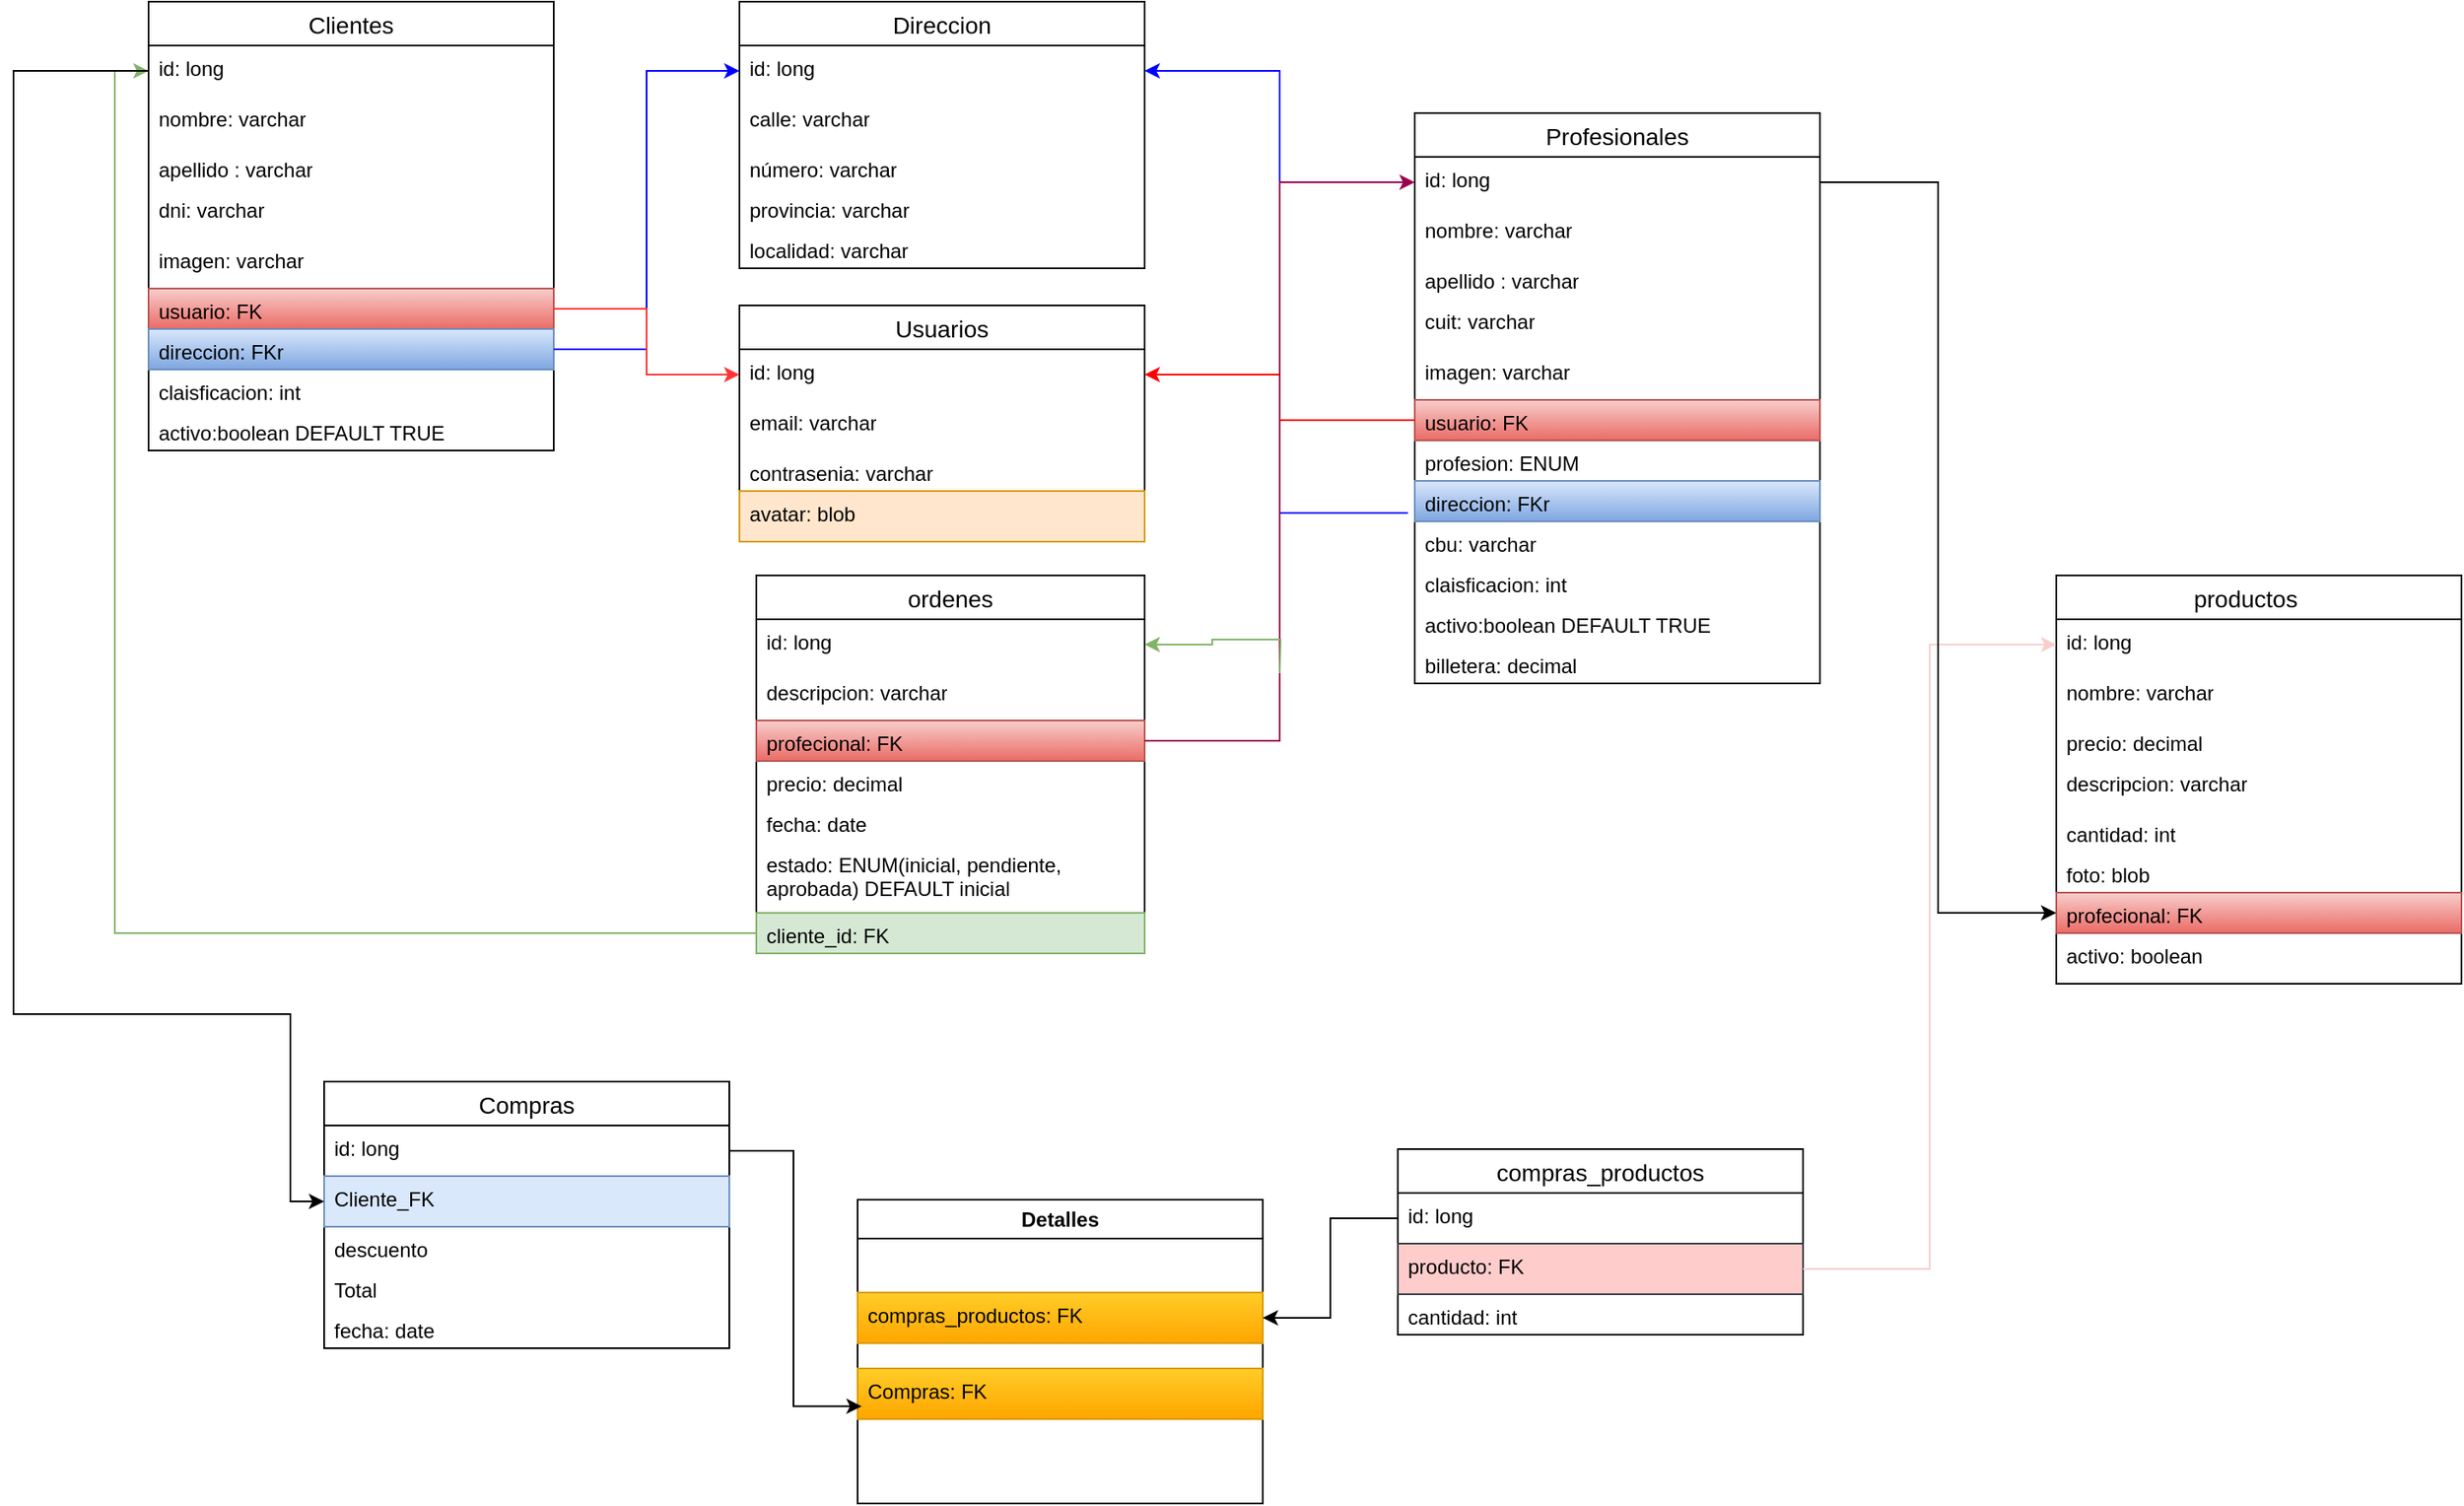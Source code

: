 <mxfile version="24.0.5" type="device">
  <diagram name="Página-1" id="OhLN4CfPw5EbJLbGFx0G">
    <mxGraphModel dx="2117" dy="522" grid="1" gridSize="10" guides="1" tooltips="1" connect="1" arrows="1" fold="1" page="1" pageScale="1" pageWidth="827" pageHeight="1169" math="0" shadow="0">
      <root>
        <mxCell id="0" />
        <mxCell id="1" parent="0" />
        <mxCell id="5h6gD63ZJwvLhJhtUFyL-3" value="Clientes" style="swimlane;fontStyle=0;childLayout=stackLayout;horizontal=1;startSize=26;horizontalStack=0;resizeParent=1;resizeParentMax=0;resizeLast=0;collapsible=1;marginBottom=0;align=center;fontSize=14;" parent="1" vertex="1">
          <mxGeometry x="70" y="80" width="240" height="266" as="geometry" />
        </mxCell>
        <mxCell id="5h6gD63ZJwvLhJhtUFyL-4" value="id: long" style="text;strokeColor=none;fillColor=none;spacingLeft=4;spacingRight=4;overflow=hidden;rotatable=0;points=[[0,0.5],[1,0.5]];portConstraint=eastwest;fontSize=12;whiteSpace=wrap;html=1;" parent="5h6gD63ZJwvLhJhtUFyL-3" vertex="1">
          <mxGeometry y="26" width="240" height="30" as="geometry" />
        </mxCell>
        <mxCell id="5h6gD63ZJwvLhJhtUFyL-5" value="nombre: varchar" style="text;strokeColor=none;fillColor=none;spacingLeft=4;spacingRight=4;overflow=hidden;rotatable=0;points=[[0,0.5],[1,0.5]];portConstraint=eastwest;fontSize=12;whiteSpace=wrap;html=1;" parent="5h6gD63ZJwvLhJhtUFyL-3" vertex="1">
          <mxGeometry y="56" width="240" height="30" as="geometry" />
        </mxCell>
        <mxCell id="5h6gD63ZJwvLhJhtUFyL-6" value="apellido : varchar" style="text;strokeColor=none;fillColor=none;spacingLeft=4;spacingRight=4;overflow=hidden;rotatable=0;points=[[0,0.5],[1,0.5]];portConstraint=eastwest;fontSize=12;whiteSpace=wrap;html=1;" parent="5h6gD63ZJwvLhJhtUFyL-3" vertex="1">
          <mxGeometry y="86" width="240" height="24" as="geometry" />
        </mxCell>
        <mxCell id="5h6gD63ZJwvLhJhtUFyL-7" value="dni: varchar" style="text;strokeColor=none;fillColor=none;spacingLeft=4;spacingRight=4;overflow=hidden;rotatable=0;points=[[0,0.5],[1,0.5]];portConstraint=eastwest;fontSize=12;whiteSpace=wrap;html=1;" parent="5h6gD63ZJwvLhJhtUFyL-3" vertex="1">
          <mxGeometry y="110" width="240" height="30" as="geometry" />
        </mxCell>
        <mxCell id="XZwyygb9J_0dF2NHPuty-4" value="imagen: varchar" style="text;spacingLeft=4;spacingRight=4;overflow=hidden;rotatable=0;points=[[0,0.5],[1,0.5]];portConstraint=eastwest;fontSize=12;whiteSpace=wrap;html=1;" parent="5h6gD63ZJwvLhJhtUFyL-3" vertex="1">
          <mxGeometry y="140" width="240" height="30" as="geometry" />
        </mxCell>
        <mxCell id="5h6gD63ZJwvLhJhtUFyL-24" value="usuario: FK" style="text;strokeColor=#b85450;fillColor=#f8cecc;spacingLeft=4;spacingRight=4;overflow=hidden;rotatable=0;points=[[0,0.5],[1,0.5]];portConstraint=eastwest;fontSize=12;whiteSpace=wrap;html=1;gradientColor=#ea6b66;" parent="5h6gD63ZJwvLhJhtUFyL-3" vertex="1">
          <mxGeometry y="170" width="240" height="24" as="geometry" />
        </mxCell>
        <mxCell id="5h6gD63ZJwvLhJhtUFyL-8" value="direccion: FKr" style="text;strokeColor=#6c8ebf;fillColor=#dae8fc;spacingLeft=4;spacingRight=4;overflow=hidden;rotatable=0;points=[[0,0.5],[1,0.5]];portConstraint=eastwest;fontSize=12;whiteSpace=wrap;html=1;gradientColor=#7ea6e0;" parent="5h6gD63ZJwvLhJhtUFyL-3" vertex="1">
          <mxGeometry y="194" width="240" height="24" as="geometry" />
        </mxCell>
        <mxCell id="5h6gD63ZJwvLhJhtUFyL-73" value="claisficacion: int&amp;nbsp;&amp;nbsp;&amp;nbsp;&amp;nbsp;&amp;nbsp;&amp;nbsp;&amp;nbsp;&amp;nbsp;&amp;nbsp;&amp;nbsp; " style="text;strokeColor=none;fillColor=none;spacingLeft=4;spacingRight=4;overflow=hidden;rotatable=0;points=[[0,0.5],[1,0.5]];portConstraint=eastwest;fontSize=12;whiteSpace=wrap;html=1;" parent="5h6gD63ZJwvLhJhtUFyL-3" vertex="1">
          <mxGeometry y="218" width="240" height="24" as="geometry" />
        </mxCell>
        <mxCell id="zGZ2m8Iwme6kOGz4YDEs-1" value="activo:boolean DEFAULT TRUE " style="text;spacingLeft=4;spacingRight=4;overflow=hidden;rotatable=0;points=[[0,0.5],[1,0.5]];portConstraint=eastwest;fontSize=12;whiteSpace=wrap;html=1;" parent="5h6gD63ZJwvLhJhtUFyL-3" vertex="1">
          <mxGeometry y="242" width="240" height="24" as="geometry" />
        </mxCell>
        <mxCell id="5h6gD63ZJwvLhJhtUFyL-9" value="Direccion" style="swimlane;fontStyle=0;childLayout=stackLayout;horizontal=1;startSize=26;horizontalStack=0;resizeParent=1;resizeParentMax=0;resizeLast=0;collapsible=1;marginBottom=0;align=center;fontSize=14;" parent="1" vertex="1">
          <mxGeometry x="420" y="80" width="240" height="158" as="geometry" />
        </mxCell>
        <mxCell id="5h6gD63ZJwvLhJhtUFyL-10" value="id: long" style="text;strokeColor=none;fillColor=none;spacingLeft=4;spacingRight=4;overflow=hidden;rotatable=0;points=[[0,0.5],[1,0.5]];portConstraint=eastwest;fontSize=12;whiteSpace=wrap;html=1;" parent="5h6gD63ZJwvLhJhtUFyL-9" vertex="1">
          <mxGeometry y="26" width="240" height="30" as="geometry" />
        </mxCell>
        <mxCell id="5h6gD63ZJwvLhJhtUFyL-11" value="calle: varchar" style="text;strokeColor=none;fillColor=none;spacingLeft=4;spacingRight=4;overflow=hidden;rotatable=0;points=[[0,0.5],[1,0.5]];portConstraint=eastwest;fontSize=12;whiteSpace=wrap;html=1;" parent="5h6gD63ZJwvLhJhtUFyL-9" vertex="1">
          <mxGeometry y="56" width="240" height="30" as="geometry" />
        </mxCell>
        <mxCell id="5h6gD63ZJwvLhJhtUFyL-14" value="número: varchar" style="text;strokeColor=none;fillColor=none;spacingLeft=4;spacingRight=4;overflow=hidden;rotatable=0;points=[[0,0.5],[1,0.5]];portConstraint=eastwest;fontSize=12;whiteSpace=wrap;html=1;" parent="5h6gD63ZJwvLhJhtUFyL-9" vertex="1">
          <mxGeometry y="86" width="240" height="24" as="geometry" />
        </mxCell>
        <mxCell id="5h6gD63ZJwvLhJhtUFyL-21" value="provincia: varchar" style="text;strokeColor=none;fillColor=none;spacingLeft=4;spacingRight=4;overflow=hidden;rotatable=0;points=[[0,0.5],[1,0.5]];portConstraint=eastwest;fontSize=12;whiteSpace=wrap;html=1;" parent="5h6gD63ZJwvLhJhtUFyL-9" vertex="1">
          <mxGeometry y="110" width="240" height="24" as="geometry" />
        </mxCell>
        <mxCell id="5h6gD63ZJwvLhJhtUFyL-12" value="localidad: varchar" style="text;strokeColor=none;fillColor=none;spacingLeft=4;spacingRight=4;overflow=hidden;rotatable=0;points=[[0,0.5],[1,0.5]];portConstraint=eastwest;fontSize=12;whiteSpace=wrap;html=1;" parent="5h6gD63ZJwvLhJhtUFyL-9" vertex="1">
          <mxGeometry y="134" width="240" height="24" as="geometry" />
        </mxCell>
        <mxCell id="5h6gD63ZJwvLhJhtUFyL-23" style="edgeStyle=orthogonalEdgeStyle;rounded=0;orthogonalLoop=1;jettySize=auto;html=1;entryX=0;entryY=0.5;entryDx=0;entryDy=0;strokeColor=#0000FF;" parent="1" source="5h6gD63ZJwvLhJhtUFyL-8" target="5h6gD63ZJwvLhJhtUFyL-10" edge="1">
          <mxGeometry relative="1" as="geometry" />
        </mxCell>
        <mxCell id="5h6gD63ZJwvLhJhtUFyL-25" value="Usuarios" style="swimlane;fontStyle=0;childLayout=stackLayout;horizontal=1;startSize=26;horizontalStack=0;resizeParent=1;resizeParentMax=0;resizeLast=0;collapsible=1;marginBottom=0;align=center;fontSize=14;" parent="1" vertex="1">
          <mxGeometry x="420" y="260" width="240" height="140" as="geometry" />
        </mxCell>
        <mxCell id="5h6gD63ZJwvLhJhtUFyL-26" value="id: long" style="text;strokeColor=none;fillColor=none;spacingLeft=4;spacingRight=4;overflow=hidden;rotatable=0;points=[[0,0.5],[1,0.5]];portConstraint=eastwest;fontSize=12;whiteSpace=wrap;html=1;" parent="5h6gD63ZJwvLhJhtUFyL-25" vertex="1">
          <mxGeometry y="26" width="240" height="30" as="geometry" />
        </mxCell>
        <mxCell id="5h6gD63ZJwvLhJhtUFyL-27" value="email: varchar" style="text;strokeColor=none;fillColor=none;spacingLeft=4;spacingRight=4;overflow=hidden;rotatable=0;points=[[0,0.5],[1,0.5]];portConstraint=eastwest;fontSize=12;whiteSpace=wrap;html=1;" parent="5h6gD63ZJwvLhJhtUFyL-25" vertex="1">
          <mxGeometry y="56" width="240" height="30" as="geometry" />
        </mxCell>
        <mxCell id="5h6gD63ZJwvLhJhtUFyL-28" value="contrasenia: varchar" style="text;strokeColor=none;fillColor=none;spacingLeft=4;spacingRight=4;overflow=hidden;rotatable=0;points=[[0,0.5],[1,0.5]];portConstraint=eastwest;fontSize=12;whiteSpace=wrap;html=1;" parent="5h6gD63ZJwvLhJhtUFyL-25" vertex="1">
          <mxGeometry y="86" width="240" height="24" as="geometry" />
        </mxCell>
        <mxCell id="XZwyygb9J_0dF2NHPuty-3" value="avatar: blob" style="text;strokeColor=#d79b00;fillColor=#ffe6cc;spacingLeft=4;spacingRight=4;overflow=hidden;rotatable=0;points=[[0,0.5],[1,0.5]];portConstraint=eastwest;fontSize=12;whiteSpace=wrap;html=1;" parent="5h6gD63ZJwvLhJhtUFyL-25" vertex="1">
          <mxGeometry y="110" width="240" height="30" as="geometry" />
        </mxCell>
        <mxCell id="5h6gD63ZJwvLhJhtUFyL-31" style="edgeStyle=orthogonalEdgeStyle;rounded=0;orthogonalLoop=1;jettySize=auto;html=1;exitX=1;exitY=0.5;exitDx=0;exitDy=0;entryX=0;entryY=0.5;entryDx=0;entryDy=0;strokeColor=#FF3333;" parent="1" source="5h6gD63ZJwvLhJhtUFyL-24" target="5h6gD63ZJwvLhJhtUFyL-26" edge="1">
          <mxGeometry relative="1" as="geometry" />
        </mxCell>
        <mxCell id="5h6gD63ZJwvLhJhtUFyL-32" value="Profesionales" style="swimlane;fontStyle=0;childLayout=stackLayout;horizontal=1;startSize=26;horizontalStack=0;resizeParent=1;resizeParentMax=0;resizeLast=0;collapsible=1;marginBottom=0;align=center;fontSize=14;" parent="1" vertex="1">
          <mxGeometry x="820" y="146" width="240" height="338" as="geometry" />
        </mxCell>
        <mxCell id="5h6gD63ZJwvLhJhtUFyL-33" value="id: long" style="text;strokeColor=none;fillColor=none;spacingLeft=4;spacingRight=4;overflow=hidden;rotatable=0;points=[[0,0.5],[1,0.5]];portConstraint=eastwest;fontSize=12;whiteSpace=wrap;html=1;" parent="5h6gD63ZJwvLhJhtUFyL-32" vertex="1">
          <mxGeometry y="26" width="240" height="30" as="geometry" />
        </mxCell>
        <mxCell id="5h6gD63ZJwvLhJhtUFyL-34" value="nombre: varchar" style="text;strokeColor=none;fillColor=none;spacingLeft=4;spacingRight=4;overflow=hidden;rotatable=0;points=[[0,0.5],[1,0.5]];portConstraint=eastwest;fontSize=12;whiteSpace=wrap;html=1;" parent="5h6gD63ZJwvLhJhtUFyL-32" vertex="1">
          <mxGeometry y="56" width="240" height="30" as="geometry" />
        </mxCell>
        <mxCell id="5h6gD63ZJwvLhJhtUFyL-35" value="apellido : varchar" style="text;strokeColor=none;fillColor=none;spacingLeft=4;spacingRight=4;overflow=hidden;rotatable=0;points=[[0,0.5],[1,0.5]];portConstraint=eastwest;fontSize=12;whiteSpace=wrap;html=1;" parent="5h6gD63ZJwvLhJhtUFyL-32" vertex="1">
          <mxGeometry y="86" width="240" height="24" as="geometry" />
        </mxCell>
        <mxCell id="5h6gD63ZJwvLhJhtUFyL-36" value="cuit: varchar" style="text;strokeColor=none;fillColor=none;spacingLeft=4;spacingRight=4;overflow=hidden;rotatable=0;points=[[0,0.5],[1,0.5]];portConstraint=eastwest;fontSize=12;whiteSpace=wrap;html=1;" parent="5h6gD63ZJwvLhJhtUFyL-32" vertex="1">
          <mxGeometry y="110" width="240" height="30" as="geometry" />
        </mxCell>
        <mxCell id="XZwyygb9J_0dF2NHPuty-5" value="imagen: varchar" style="text;spacingLeft=4;spacingRight=4;overflow=hidden;rotatable=0;points=[[0,0.5],[1,0.5]];portConstraint=eastwest;fontSize=12;whiteSpace=wrap;html=1;" parent="5h6gD63ZJwvLhJhtUFyL-32" vertex="1">
          <mxGeometry y="140" width="240" height="30" as="geometry" />
        </mxCell>
        <mxCell id="5h6gD63ZJwvLhJhtUFyL-37" value="usuario: FK" style="text;strokeColor=#b85450;fillColor=#f8cecc;spacingLeft=4;spacingRight=4;overflow=hidden;rotatable=0;points=[[0,0.5],[1,0.5]];portConstraint=eastwest;fontSize=12;whiteSpace=wrap;html=1;gradientColor=#ea6b66;" parent="5h6gD63ZJwvLhJhtUFyL-32" vertex="1">
          <mxGeometry y="170" width="240" height="24" as="geometry" />
        </mxCell>
        <mxCell id="5h6gD63ZJwvLhJhtUFyL-65" value="profesion: ENUM " style="text;spacingLeft=4;spacingRight=4;overflow=hidden;rotatable=0;points=[[0,0.5],[1,0.5]];portConstraint=eastwest;fontSize=12;whiteSpace=wrap;html=1;" parent="5h6gD63ZJwvLhJhtUFyL-32" vertex="1">
          <mxGeometry y="194" width="240" height="24" as="geometry" />
        </mxCell>
        <mxCell id="5h6gD63ZJwvLhJhtUFyL-38" value="direccion: FKr" style="text;strokeColor=#6c8ebf;fillColor=#dae8fc;spacingLeft=4;spacingRight=4;overflow=hidden;rotatable=0;points=[[0,0.5],[1,0.5]];portConstraint=eastwest;fontSize=12;whiteSpace=wrap;html=1;gradientColor=#7ea6e0;" parent="5h6gD63ZJwvLhJhtUFyL-32" vertex="1">
          <mxGeometry y="218" width="240" height="24" as="geometry" />
        </mxCell>
        <mxCell id="5h6gD63ZJwvLhJhtUFyL-72" value="cbu: varchar " style="text;strokeColor=none;fillColor=none;spacingLeft=4;spacingRight=4;overflow=hidden;rotatable=0;points=[[0,0.5],[1,0.5]];portConstraint=eastwest;fontSize=12;whiteSpace=wrap;html=1;" parent="5h6gD63ZJwvLhJhtUFyL-32" vertex="1">
          <mxGeometry y="242" width="240" height="24" as="geometry" />
        </mxCell>
        <mxCell id="5h6gD63ZJwvLhJhtUFyL-70" value="claisficacion: int&amp;nbsp;&amp;nbsp;&amp;nbsp;&amp;nbsp;&amp;nbsp;&amp;nbsp;&amp;nbsp;&amp;nbsp;&amp;nbsp;&amp;nbsp; " style="text;strokeColor=none;fillColor=none;spacingLeft=4;spacingRight=4;overflow=hidden;rotatable=0;points=[[0,0.5],[1,0.5]];portConstraint=eastwest;fontSize=12;whiteSpace=wrap;html=1;" parent="5h6gD63ZJwvLhJhtUFyL-32" vertex="1">
          <mxGeometry y="266" width="240" height="24" as="geometry" />
        </mxCell>
        <mxCell id="zGZ2m8Iwme6kOGz4YDEs-2" value="activo:boolean DEFAULT TRUE " style="text;spacingLeft=4;spacingRight=4;overflow=hidden;rotatable=0;points=[[0,0.5],[1,0.5]];portConstraint=eastwest;fontSize=12;whiteSpace=wrap;html=1;" parent="5h6gD63ZJwvLhJhtUFyL-32" vertex="1">
          <mxGeometry y="290" width="240" height="24" as="geometry" />
        </mxCell>
        <mxCell id="bHv3H_Zw6gMLiPo8IB2v-1" value="billetera: decimal" style="text;spacingLeft=4;spacingRight=4;overflow=hidden;rotatable=0;points=[[0,0.5],[1,0.5]];portConstraint=eastwest;fontSize=12;whiteSpace=wrap;html=1;" parent="5h6gD63ZJwvLhJhtUFyL-32" vertex="1">
          <mxGeometry y="314" width="240" height="24" as="geometry" />
        </mxCell>
        <mxCell id="5h6gD63ZJwvLhJhtUFyL-39" style="edgeStyle=orthogonalEdgeStyle;rounded=0;orthogonalLoop=1;jettySize=auto;html=1;exitX=-0.017;exitY=0.792;exitDx=0;exitDy=0;strokeColor=#0000FF;exitPerimeter=0;" parent="1" source="5h6gD63ZJwvLhJhtUFyL-38" target="5h6gD63ZJwvLhJhtUFyL-10" edge="1">
          <mxGeometry relative="1" as="geometry" />
        </mxCell>
        <mxCell id="5h6gD63ZJwvLhJhtUFyL-40" style="edgeStyle=orthogonalEdgeStyle;rounded=0;orthogonalLoop=1;jettySize=auto;html=1;exitX=0;exitY=0.5;exitDx=0;exitDy=0;entryX=1;entryY=0.5;entryDx=0;entryDy=0;strokeColor=#FF0000;" parent="1" source="5h6gD63ZJwvLhJhtUFyL-37" target="5h6gD63ZJwvLhJhtUFyL-26" edge="1">
          <mxGeometry relative="1" as="geometry" />
        </mxCell>
        <mxCell id="5h6gD63ZJwvLhJhtUFyL-41" value="productos     " style="swimlane;fontStyle=0;childLayout=stackLayout;horizontal=1;startSize=26;horizontalStack=0;resizeParent=1;resizeParentMax=0;resizeLast=0;collapsible=1;marginBottom=0;align=center;fontSize=14;" parent="1" vertex="1">
          <mxGeometry x="1200" y="420" width="240" height="242" as="geometry" />
        </mxCell>
        <mxCell id="5h6gD63ZJwvLhJhtUFyL-42" value="id: long" style="text;strokeColor=none;fillColor=none;spacingLeft=4;spacingRight=4;overflow=hidden;rotatable=0;points=[[0,0.5],[1,0.5]];portConstraint=eastwest;fontSize=12;whiteSpace=wrap;html=1;" parent="5h6gD63ZJwvLhJhtUFyL-41" vertex="1">
          <mxGeometry y="26" width="240" height="30" as="geometry" />
        </mxCell>
        <mxCell id="5h6gD63ZJwvLhJhtUFyL-43" value="nombre: varchar" style="text;strokeColor=none;fillColor=none;spacingLeft=4;spacingRight=4;overflow=hidden;rotatable=0;points=[[0,0.5],[1,0.5]];portConstraint=eastwest;fontSize=12;whiteSpace=wrap;html=1;" parent="5h6gD63ZJwvLhJhtUFyL-41" vertex="1">
          <mxGeometry y="56" width="240" height="30" as="geometry" />
        </mxCell>
        <mxCell id="5h6gD63ZJwvLhJhtUFyL-44" value="&lt;div&gt;precio: decimal&lt;/div&gt;&lt;div&gt;&lt;br&gt; &lt;/div&gt;" style="text;spacingLeft=4;spacingRight=4;overflow=hidden;rotatable=0;points=[[0,0.5],[1,0.5]];portConstraint=eastwest;fontSize=12;whiteSpace=wrap;html=1;" parent="5h6gD63ZJwvLhJhtUFyL-41" vertex="1">
          <mxGeometry y="86" width="240" height="24" as="geometry" />
        </mxCell>
        <mxCell id="5h6gD63ZJwvLhJhtUFyL-45" value="descripcion: varchar" style="text;strokeColor=none;fillColor=none;spacingLeft=4;spacingRight=4;overflow=hidden;rotatable=0;points=[[0,0.5],[1,0.5]];portConstraint=eastwest;fontSize=12;whiteSpace=wrap;html=1;" parent="5h6gD63ZJwvLhJhtUFyL-41" vertex="1">
          <mxGeometry y="110" width="240" height="30" as="geometry" />
        </mxCell>
        <mxCell id="5h6gD63ZJwvLhJhtUFyL-46" value="cantidad: int" style="text;strokeColor=none;fillColor=none;spacingLeft=4;spacingRight=4;overflow=hidden;rotatable=0;points=[[0,0.5],[1,0.5]];portConstraint=eastwest;fontSize=12;whiteSpace=wrap;html=1;" parent="5h6gD63ZJwvLhJhtUFyL-41" vertex="1">
          <mxGeometry y="140" width="240" height="24" as="geometry" />
        </mxCell>
        <mxCell id="5h6gD63ZJwvLhJhtUFyL-47" value="foto: blob" style="text;spacingLeft=4;spacingRight=4;overflow=hidden;rotatable=0;points=[[0,0.5],[1,0.5]];portConstraint=eastwest;fontSize=12;whiteSpace=wrap;html=1;" parent="5h6gD63ZJwvLhJhtUFyL-41" vertex="1">
          <mxGeometry y="164" width="240" height="24" as="geometry" />
        </mxCell>
        <mxCell id="luKGyH6JAw_2RmOpriNF-1" value="profecional: FK" style="text;strokeColor=#b85450;fillColor=#f8cecc;spacingLeft=4;spacingRight=4;overflow=hidden;rotatable=0;points=[[0,0.5],[1,0.5]];portConstraint=eastwest;fontSize=12;whiteSpace=wrap;html=1;gradientColor=#ea6b66;" vertex="1" parent="5h6gD63ZJwvLhJhtUFyL-41">
          <mxGeometry y="188" width="240" height="24" as="geometry" />
        </mxCell>
        <mxCell id="luKGyH6JAw_2RmOpriNF-3" value="activo: boolean" style="text;strokeColor=none;fillColor=none;spacingLeft=4;spacingRight=4;overflow=hidden;rotatable=0;points=[[0,0.5],[1,0.5]];portConstraint=eastwest;fontSize=12;whiteSpace=wrap;html=1;" vertex="1" parent="5h6gD63ZJwvLhJhtUFyL-41">
          <mxGeometry y="212" width="240" height="30" as="geometry" />
        </mxCell>
        <mxCell id="5h6gD63ZJwvLhJhtUFyL-58" value="ordenes" style="swimlane;fontStyle=0;childLayout=stackLayout;horizontal=1;startSize=26;horizontalStack=0;resizeParent=1;resizeParentMax=0;resizeLast=0;collapsible=1;marginBottom=0;align=center;fontSize=14;" parent="1" vertex="1">
          <mxGeometry x="430" y="420" width="230" height="224" as="geometry" />
        </mxCell>
        <mxCell id="5h6gD63ZJwvLhJhtUFyL-59" value="id: long" style="text;strokeColor=none;fillColor=none;spacingLeft=4;spacingRight=4;overflow=hidden;rotatable=0;points=[[0,0.5],[1,0.5]];portConstraint=eastwest;fontSize=12;whiteSpace=wrap;html=1;" parent="5h6gD63ZJwvLhJhtUFyL-58" vertex="1">
          <mxGeometry y="26" width="230" height="30" as="geometry" />
        </mxCell>
        <mxCell id="5h6gD63ZJwvLhJhtUFyL-62" value="descripcion: varchar" style="text;strokeColor=none;fillColor=none;spacingLeft=4;spacingRight=4;overflow=hidden;rotatable=0;points=[[0,0.5],[1,0.5]];portConstraint=eastwest;fontSize=12;whiteSpace=wrap;html=1;" parent="5h6gD63ZJwvLhJhtUFyL-58" vertex="1">
          <mxGeometry y="56" width="230" height="30" as="geometry" />
        </mxCell>
        <mxCell id="5h6gD63ZJwvLhJhtUFyL-64" value="profecional: FK" style="text;strokeColor=#b85450;fillColor=#f8cecc;spacingLeft=4;spacingRight=4;overflow=hidden;rotatable=0;points=[[0,0.5],[1,0.5]];portConstraint=eastwest;fontSize=12;whiteSpace=wrap;html=1;gradientColor=#ea6b66;" parent="5h6gD63ZJwvLhJhtUFyL-58" vertex="1">
          <mxGeometry y="86" width="230" height="24" as="geometry" />
        </mxCell>
        <mxCell id="5h6gD63ZJwvLhJhtUFyL-76" value="precio: decimal" style="text;strokeColor=none;fillColor=none;spacingLeft=4;spacingRight=4;overflow=hidden;rotatable=0;points=[[0,0.5],[1,0.5]];portConstraint=eastwest;fontSize=12;whiteSpace=wrap;html=1;" parent="5h6gD63ZJwvLhJhtUFyL-58" vertex="1">
          <mxGeometry y="110" width="230" height="24" as="geometry" />
        </mxCell>
        <mxCell id="5h6gD63ZJwvLhJhtUFyL-86" value="fecha: date" style="text;strokeColor=none;fillColor=none;spacingLeft=4;spacingRight=4;overflow=hidden;rotatable=0;points=[[0,0.5],[1,0.5]];portConstraint=eastwest;fontSize=12;whiteSpace=wrap;html=1;" parent="5h6gD63ZJwvLhJhtUFyL-58" vertex="1">
          <mxGeometry y="134" width="230" height="24" as="geometry" />
        </mxCell>
        <mxCell id="5h6gD63ZJwvLhJhtUFyL-91" value="estado: ENUM(inicial, pendiente, aprobada) DEFAULT inicial" style="text;spacingLeft=4;spacingRight=4;overflow=hidden;rotatable=0;points=[[0,0.5],[1,0.5]];portConstraint=eastwest;fontSize=12;whiteSpace=wrap;html=1;" parent="5h6gD63ZJwvLhJhtUFyL-58" vertex="1">
          <mxGeometry y="158" width="230" height="42" as="geometry" />
        </mxCell>
        <mxCell id="yxp4J_VLGR2FBEIJov2a-1" value="cliente_id: FK" style="text;strokeColor=#82b366;fillColor=#d5e8d4;spacingLeft=4;spacingRight=4;overflow=hidden;rotatable=0;points=[[0,0.5],[1,0.5]];portConstraint=eastwest;fontSize=12;whiteSpace=wrap;html=1;" parent="5h6gD63ZJwvLhJhtUFyL-58" vertex="1">
          <mxGeometry y="200" width="230" height="24" as="geometry" />
        </mxCell>
        <mxCell id="5h6gD63ZJwvLhJhtUFyL-75" style="edgeStyle=orthogonalEdgeStyle;rounded=0;orthogonalLoop=1;jettySize=auto;html=1;entryX=0;entryY=0.5;entryDx=0;entryDy=0;strokeColor=#99004D;" parent="1" source="5h6gD63ZJwvLhJhtUFyL-64" target="5h6gD63ZJwvLhJhtUFyL-33" edge="1">
          <mxGeometry relative="1" as="geometry" />
        </mxCell>
        <mxCell id="5h6gD63ZJwvLhJhtUFyL-77" value="Compras" style="swimlane;fontStyle=0;childLayout=stackLayout;horizontal=1;startSize=26;horizontalStack=0;resizeParent=1;resizeParentMax=0;resizeLast=0;collapsible=1;marginBottom=0;align=center;fontSize=14;" parent="1" vertex="1">
          <mxGeometry x="174" y="720" width="240" height="158" as="geometry" />
        </mxCell>
        <mxCell id="5h6gD63ZJwvLhJhtUFyL-78" value="id: long" style="text;strokeColor=none;fillColor=none;spacingLeft=4;spacingRight=4;overflow=hidden;rotatable=0;points=[[0,0.5],[1,0.5]];portConstraint=eastwest;fontSize=12;whiteSpace=wrap;html=1;" parent="5h6gD63ZJwvLhJhtUFyL-77" vertex="1">
          <mxGeometry y="26" width="240" height="30" as="geometry" />
        </mxCell>
        <mxCell id="KMfwdUVFLSe9BWdWP-n4-1" value="Cliente_FK" style="text;strokeColor=#6c8ebf;fillColor=#dae8fc;spacingLeft=4;spacingRight=4;overflow=hidden;rotatable=0;points=[[0,0.5],[1,0.5]];portConstraint=eastwest;fontSize=12;whiteSpace=wrap;html=1;" parent="5h6gD63ZJwvLhJhtUFyL-77" vertex="1">
          <mxGeometry y="56" width="240" height="30" as="geometry" />
        </mxCell>
        <mxCell id="luKGyH6JAw_2RmOpriNF-4" value="descuento" style="text;spacingLeft=4;spacingRight=4;overflow=hidden;rotatable=0;points=[[0,0.5],[1,0.5]];portConstraint=eastwest;fontSize=12;whiteSpace=wrap;html=1;" vertex="1" parent="5h6gD63ZJwvLhJhtUFyL-77">
          <mxGeometry y="86" width="240" height="24" as="geometry" />
        </mxCell>
        <mxCell id="KMfwdUVFLSe9BWdWP-n4-12" value="Total" style="text;spacingLeft=4;spacingRight=4;overflow=hidden;rotatable=0;points=[[0,0.5],[1,0.5]];portConstraint=eastwest;fontSize=12;whiteSpace=wrap;html=1;" parent="5h6gD63ZJwvLhJhtUFyL-77" vertex="1">
          <mxGeometry y="110" width="240" height="24" as="geometry" />
        </mxCell>
        <mxCell id="zGZ2m8Iwme6kOGz4YDEs-3" value="fecha: date" style="text;spacingLeft=4;spacingRight=4;overflow=hidden;rotatable=0;points=[[0,0.5],[1,0.5]];portConstraint=eastwest;fontSize=12;whiteSpace=wrap;html=1;" parent="5h6gD63ZJwvLhJhtUFyL-77" vertex="1">
          <mxGeometry y="134" width="240" height="24" as="geometry" />
        </mxCell>
        <mxCell id="5h6gD63ZJwvLhJhtUFyL-87" value="compras_productos" style="swimlane;fontStyle=0;childLayout=stackLayout;horizontal=1;startSize=26;horizontalStack=0;resizeParent=1;resizeParentMax=0;resizeLast=0;collapsible=1;marginBottom=0;align=center;fontSize=14;" parent="1" vertex="1">
          <mxGeometry x="810" y="760" width="240" height="110" as="geometry" />
        </mxCell>
        <mxCell id="5h6gD63ZJwvLhJhtUFyL-88" value="id: long" style="text;strokeColor=none;fillColor=none;spacingLeft=4;spacingRight=4;overflow=hidden;rotatable=0;points=[[0,0.5],[1,0.5]];portConstraint=eastwest;fontSize=12;whiteSpace=wrap;html=1;" parent="5h6gD63ZJwvLhJhtUFyL-87" vertex="1">
          <mxGeometry y="26" width="240" height="30" as="geometry" />
        </mxCell>
        <mxCell id="5h6gD63ZJwvLhJhtUFyL-89" value="producto: FK " style="text;strokeColor=#36393d;fillColor=#ffcccc;spacingLeft=4;spacingRight=4;overflow=hidden;rotatable=0;points=[[0,0.5],[1,0.5]];portConstraint=eastwest;fontSize=12;whiteSpace=wrap;html=1;" parent="5h6gD63ZJwvLhJhtUFyL-87" vertex="1">
          <mxGeometry y="56" width="240" height="30" as="geometry" />
        </mxCell>
        <mxCell id="5h6gD63ZJwvLhJhtUFyL-94" value="cantidad: int" style="text;strokeColor=none;fillColor=none;spacingLeft=4;spacingRight=4;overflow=hidden;rotatable=0;points=[[0,0.5],[1,0.5]];portConstraint=eastwest;fontSize=12;whiteSpace=wrap;html=1;" parent="5h6gD63ZJwvLhJhtUFyL-87" vertex="1">
          <mxGeometry y="86" width="240" height="24" as="geometry" />
        </mxCell>
        <mxCell id="5h6gD63ZJwvLhJhtUFyL-93" style="edgeStyle=orthogonalEdgeStyle;rounded=0;orthogonalLoop=1;jettySize=auto;html=1;entryX=0;entryY=0.5;entryDx=0;entryDy=0;strokeColor=#F8CECC;" parent="1" source="5h6gD63ZJwvLhJhtUFyL-89" target="5h6gD63ZJwvLhJhtUFyL-42" edge="1">
          <mxGeometry relative="1" as="geometry" />
        </mxCell>
        <mxCell id="XZwyygb9J_0dF2NHPuty-2" style="edgeStyle=orthogonalEdgeStyle;rounded=0;orthogonalLoop=1;jettySize=auto;html=1;entryX=1;entryY=0.5;entryDx=0;entryDy=0;fillColor=#d5e8d4;strokeColor=#82b366;" parent="1" target="5h6gD63ZJwvLhJhtUFyL-59" edge="1">
          <mxGeometry relative="1" as="geometry">
            <mxPoint x="740" y="478" as="sourcePoint" />
          </mxGeometry>
        </mxCell>
        <mxCell id="yxp4J_VLGR2FBEIJov2a-2" style="edgeStyle=orthogonalEdgeStyle;rounded=0;orthogonalLoop=1;jettySize=auto;html=1;entryX=0;entryY=0.5;entryDx=0;entryDy=0;fillColor=#d5e8d4;strokeColor=#82b366;" parent="1" source="yxp4J_VLGR2FBEIJov2a-1" target="5h6gD63ZJwvLhJhtUFyL-4" edge="1">
          <mxGeometry relative="1" as="geometry" />
        </mxCell>
        <mxCell id="KMfwdUVFLSe9BWdWP-n4-4" value="Detalles" style="swimlane;whiteSpace=wrap;html=1;" parent="1" vertex="1">
          <mxGeometry x="490" y="790" width="240" height="180" as="geometry" />
        </mxCell>
        <mxCell id="5h6gD63ZJwvLhJhtUFyL-79" value="compras_productos: FK " style="text;strokeColor=#d79b00;fillColor=#ffcd28;spacingLeft=4;spacingRight=4;overflow=hidden;rotatable=0;points=[[0,0.5],[1,0.5]];portConstraint=eastwest;fontSize=12;whiteSpace=wrap;html=1;gradientColor=#ffa500;" parent="KMfwdUVFLSe9BWdWP-n4-4" vertex="1">
          <mxGeometry y="55" width="240" height="30" as="geometry" />
        </mxCell>
        <mxCell id="KMfwdUVFLSe9BWdWP-n4-7" value="Compras: FK" style="text;strokeColor=#d79b00;fillColor=#ffcd28;spacingLeft=4;spacingRight=4;overflow=hidden;rotatable=0;points=[[0,0.5],[1,0.5]];portConstraint=eastwest;fontSize=12;whiteSpace=wrap;html=1;gradientColor=#ffa500;" parent="KMfwdUVFLSe9BWdWP-n4-4" vertex="1">
          <mxGeometry y="100" width="240" height="30" as="geometry" />
        </mxCell>
        <mxCell id="KMfwdUVFLSe9BWdWP-n4-9" style="edgeStyle=orthogonalEdgeStyle;rounded=0;orthogonalLoop=1;jettySize=auto;html=1;entryX=1;entryY=0.5;entryDx=0;entryDy=0;" parent="1" source="5h6gD63ZJwvLhJhtUFyL-88" target="5h6gD63ZJwvLhJhtUFyL-79" edge="1">
          <mxGeometry relative="1" as="geometry" />
        </mxCell>
        <mxCell id="KMfwdUVFLSe9BWdWP-n4-10" style="edgeStyle=orthogonalEdgeStyle;rounded=0;orthogonalLoop=1;jettySize=auto;html=1;entryX=0.01;entryY=0.747;entryDx=0;entryDy=0;entryPerimeter=0;" parent="1" source="5h6gD63ZJwvLhJhtUFyL-78" target="KMfwdUVFLSe9BWdWP-n4-7" edge="1">
          <mxGeometry relative="1" as="geometry" />
        </mxCell>
        <mxCell id="luKGyH6JAw_2RmOpriNF-2" style="edgeStyle=orthogonalEdgeStyle;rounded=0;orthogonalLoop=1;jettySize=auto;html=1;entryX=0;entryY=0.5;entryDx=0;entryDy=0;" edge="1" parent="1" source="5h6gD63ZJwvLhJhtUFyL-33" target="luKGyH6JAw_2RmOpriNF-1">
          <mxGeometry relative="1" as="geometry" />
        </mxCell>
        <mxCell id="luKGyH6JAw_2RmOpriNF-8" style="edgeStyle=orthogonalEdgeStyle;rounded=0;orthogonalLoop=1;jettySize=auto;html=1;entryX=0;entryY=0.5;entryDx=0;entryDy=0;" edge="1" parent="1" source="5h6gD63ZJwvLhJhtUFyL-4" target="KMfwdUVFLSe9BWdWP-n4-1">
          <mxGeometry relative="1" as="geometry">
            <Array as="points">
              <mxPoint x="-10" y="121" />
              <mxPoint x="-10" y="680" />
              <mxPoint x="154" y="680" />
              <mxPoint x="154" y="791" />
            </Array>
          </mxGeometry>
        </mxCell>
      </root>
    </mxGraphModel>
  </diagram>
</mxfile>
